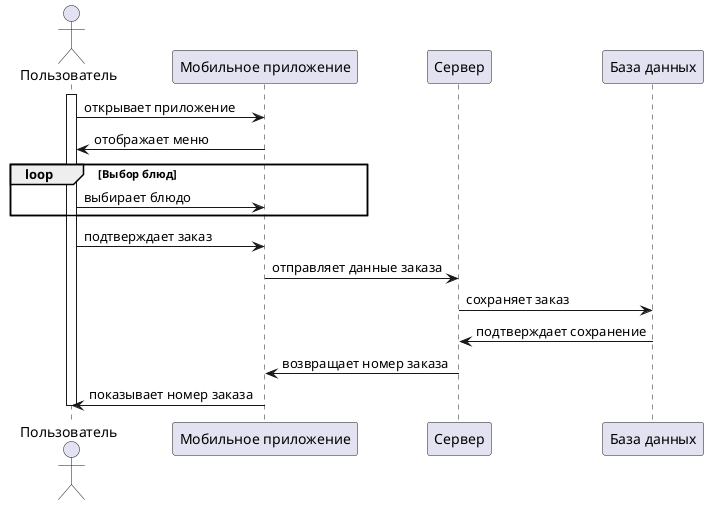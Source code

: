 @startuml
'Диаграмма последовательности — оформление заказа'
actor Пользователь
participant "Мобильное приложение" as App
participant "Сервер" as Server
participant "База данных" as DB
activate Пользователь
Пользователь -> App : открывает приложение
App -> Пользователь : отображает меню
loop Выбор блюд
 Пользователь -> App : выбирает блюдо
end
Пользователь -> App : подтверждает заказ
App -> Server : отправляет данные заказа
Server -> DB : сохраняет заказ
DB -> Server : подтверждает сохранение
Server -> App : возвращает номер заказа
App -> Пользователь : показывает номер заказа
deactivate Пользователь
@enduml
